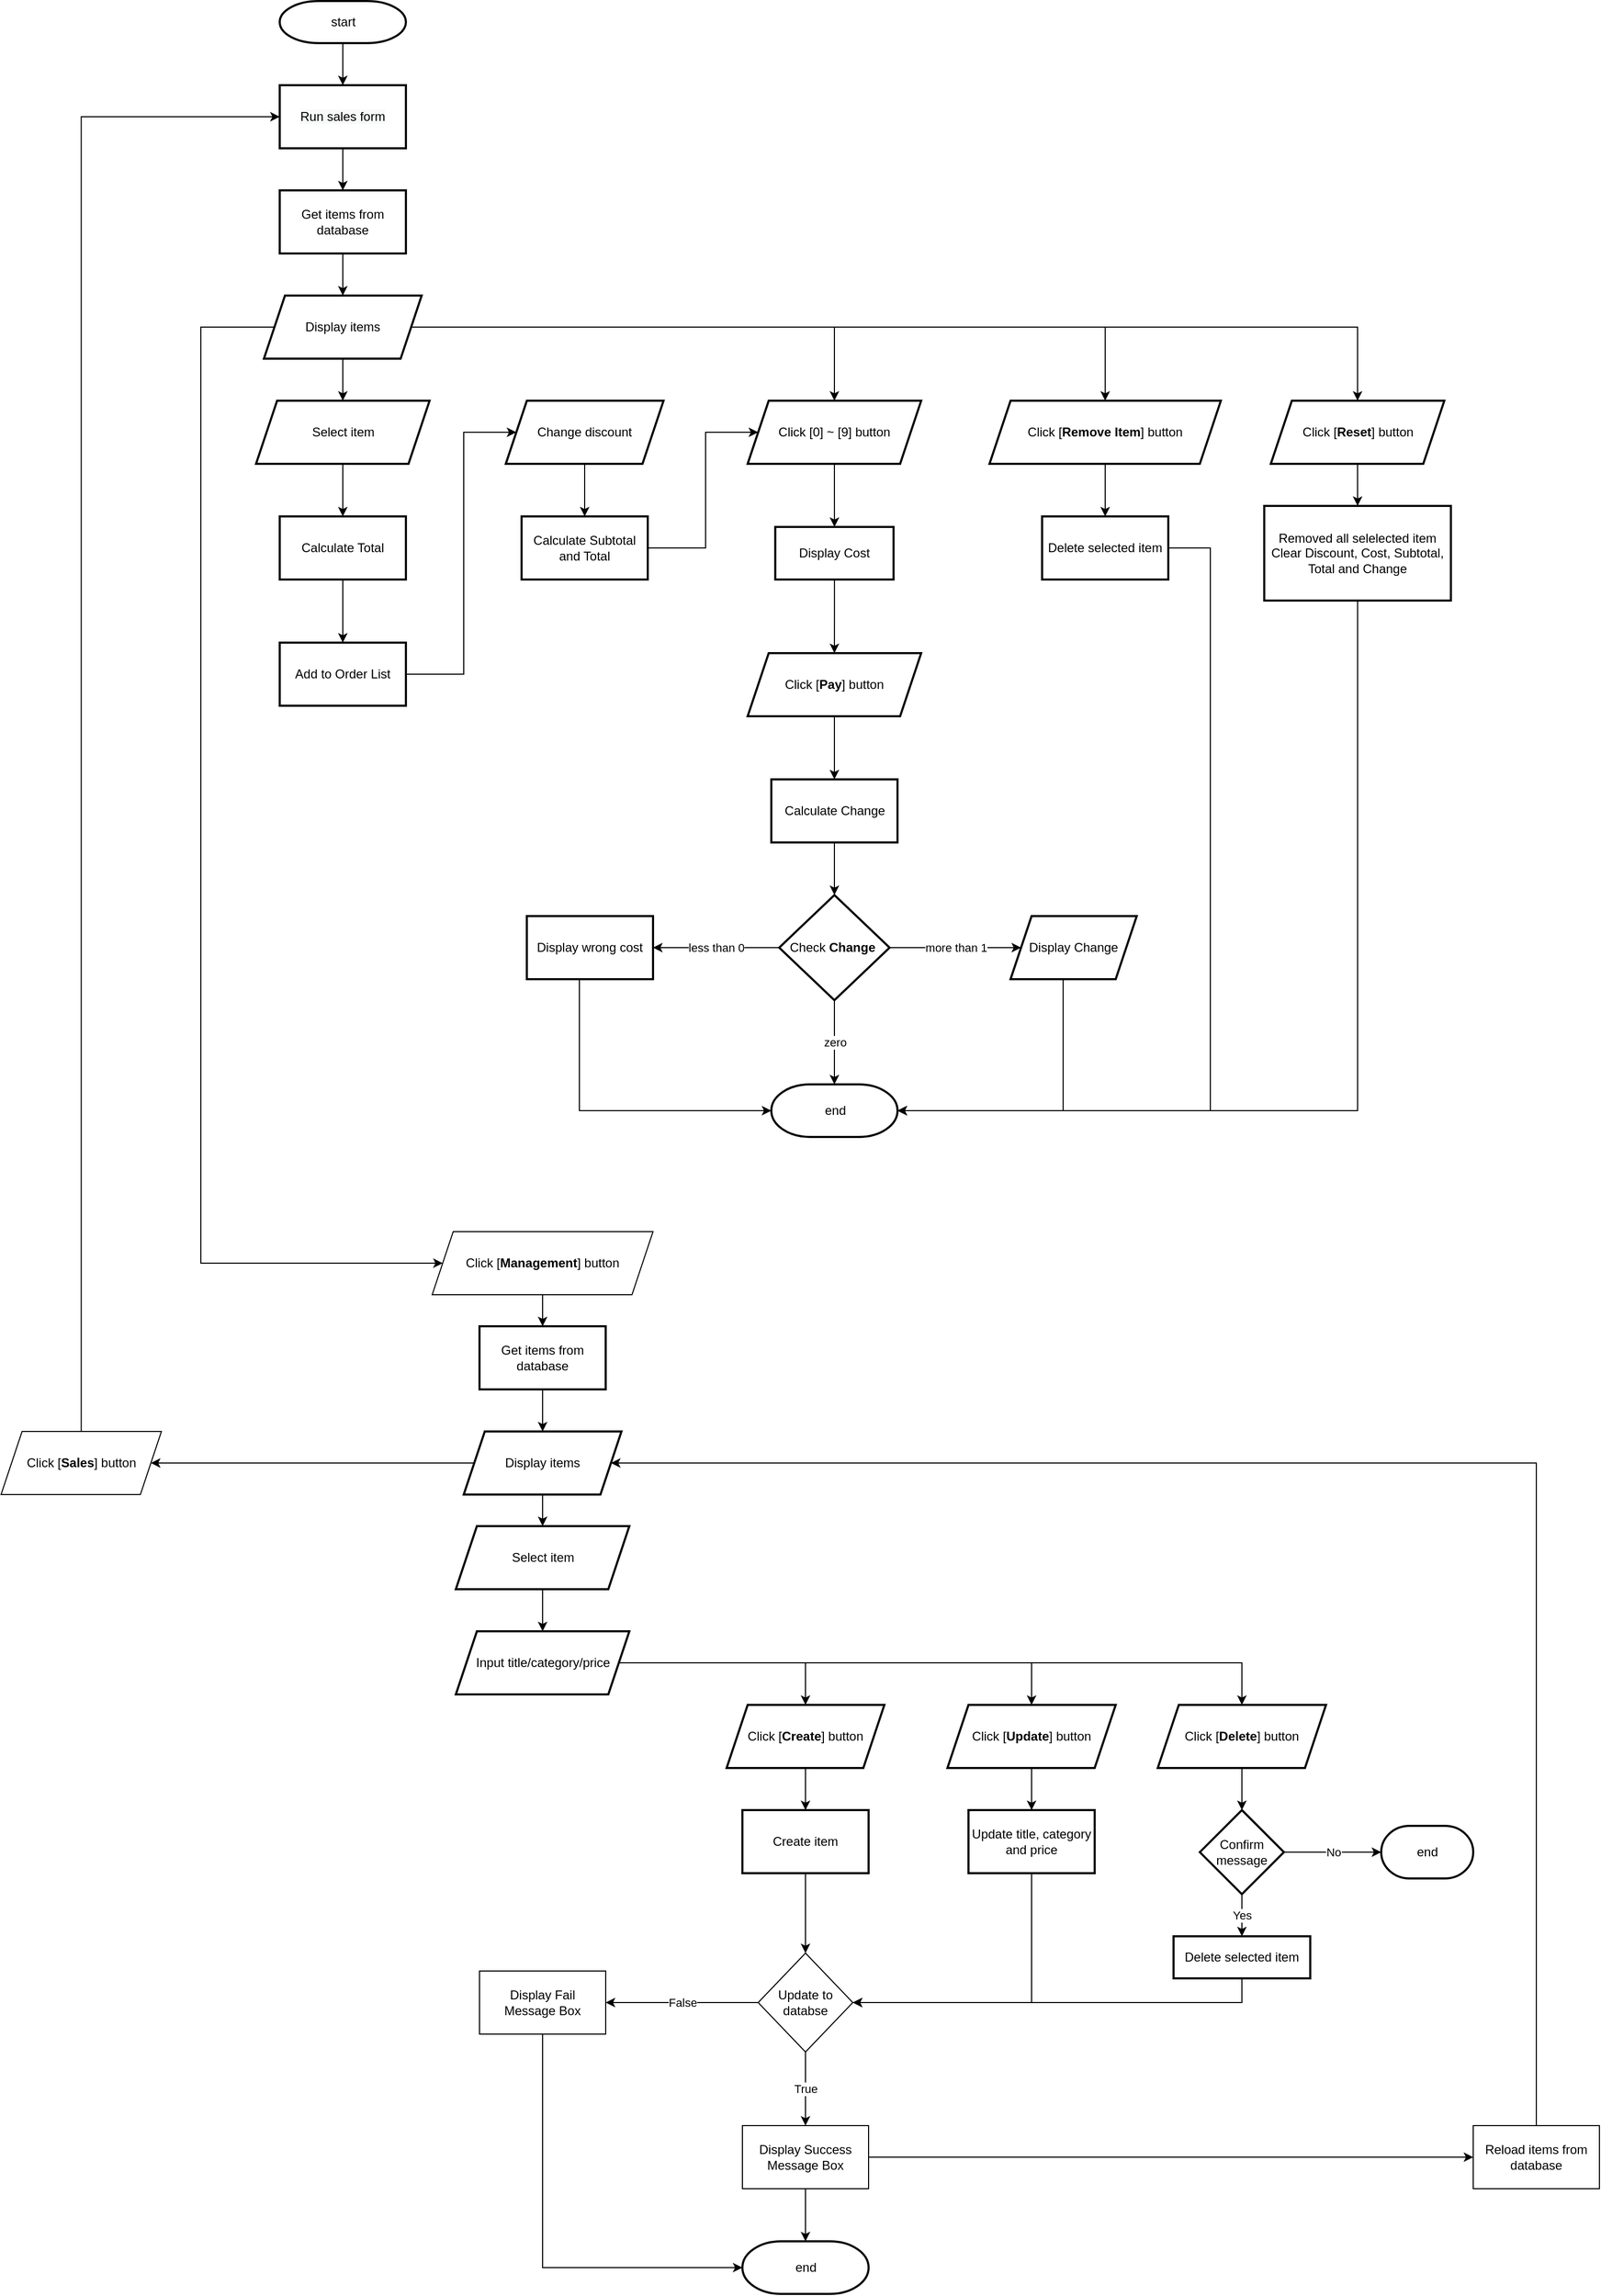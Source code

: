 <mxfile version="15.8.2" type="device"><diagram id="6a731a19-8d31-9384-78a2-239565b7b9f0" name="Page-1"><mxGraphModel dx="2370" dy="1177" grid="1" gridSize="10" guides="1" tooltips="1" connect="1" arrows="1" fold="1" page="1" pageScale="1" pageWidth="1169" pageHeight="827" background="none" math="0" shadow="0"><root><mxCell id="0"/><mxCell id="1" parent="0"/><mxCell id="x4Tt1Sbe2UtSjsw-qgJu-62" value="" style="edgeStyle=orthogonalEdgeStyle;rounded=0;orthogonalLoop=1;jettySize=auto;html=1;" parent="1" source="2" target="x4Tt1Sbe2UtSjsw-qgJu-61" edge="1"><mxGeometry relative="1" as="geometry"/></mxCell><mxCell id="2" value="start" style="shape=mxgraph.flowchart.terminator;strokeWidth=2;gradientColor=none;gradientDirection=north;fontStyle=0;html=1;" parent="1" vertex="1"><mxGeometry x="305" y="20" width="120" height="40" as="geometry"/></mxCell><mxCell id="x4Tt1Sbe2UtSjsw-qgJu-65" value="" style="edgeStyle=orthogonalEdgeStyle;rounded=0;orthogonalLoop=1;jettySize=auto;html=1;" parent="1" source="x4Tt1Sbe2UtSjsw-qgJu-59" target="x4Tt1Sbe2UtSjsw-qgJu-64" edge="1"><mxGeometry relative="1" as="geometry"/></mxCell><mxCell id="x4Tt1Sbe2UtSjsw-qgJu-59" value="Get items from database" style="whiteSpace=wrap;html=1;fontStyle=0;strokeWidth=2;gradientDirection=north;" parent="1" vertex="1"><mxGeometry x="305" y="200" width="120" height="60" as="geometry"/></mxCell><mxCell id="x4Tt1Sbe2UtSjsw-qgJu-63" style="edgeStyle=orthogonalEdgeStyle;rounded=0;orthogonalLoop=1;jettySize=auto;html=1;entryX=0.5;entryY=0;entryDx=0;entryDy=0;" parent="1" source="x4Tt1Sbe2UtSjsw-qgJu-61" target="x4Tt1Sbe2UtSjsw-qgJu-59" edge="1"><mxGeometry relative="1" as="geometry"/></mxCell><mxCell id="x4Tt1Sbe2UtSjsw-qgJu-61" value="&#10;&#10;&lt;span style=&quot;color: rgb(0, 0, 0); font-family: helvetica; font-size: 12px; font-style: normal; font-weight: 400; letter-spacing: normal; text-align: center; text-indent: 0px; text-transform: none; word-spacing: 0px; background-color: rgb(248, 249, 250); display: inline; float: none;&quot;&gt;Run sales form&lt;/span&gt;&#10;&#10;" style="whiteSpace=wrap;html=1;fontStyle=0;strokeWidth=2;gradientDirection=north;" parent="1" vertex="1"><mxGeometry x="305" y="100" width="120" height="60" as="geometry"/></mxCell><mxCell id="x4Tt1Sbe2UtSjsw-qgJu-118" style="edgeStyle=orthogonalEdgeStyle;rounded=0;orthogonalLoop=1;jettySize=auto;html=1;" parent="1" source="x4Tt1Sbe2UtSjsw-qgJu-64" target="x4Tt1Sbe2UtSjsw-qgJu-68" edge="1"><mxGeometry relative="1" as="geometry"/></mxCell><mxCell id="x4Tt1Sbe2UtSjsw-qgJu-120" style="edgeStyle=orthogonalEdgeStyle;rounded=0;orthogonalLoop=1;jettySize=auto;html=1;entryX=0.5;entryY=0;entryDx=0;entryDy=0;" parent="1" source="x4Tt1Sbe2UtSjsw-qgJu-64" target="x4Tt1Sbe2UtSjsw-qgJu-72" edge="1"><mxGeometry relative="1" as="geometry"/></mxCell><mxCell id="x4Tt1Sbe2UtSjsw-qgJu-121" style="edgeStyle=orthogonalEdgeStyle;rounded=0;orthogonalLoop=1;jettySize=auto;html=1;" parent="1" source="x4Tt1Sbe2UtSjsw-qgJu-64" target="x4Tt1Sbe2UtSjsw-qgJu-86" edge="1"><mxGeometry relative="1" as="geometry"/></mxCell><mxCell id="x4Tt1Sbe2UtSjsw-qgJu-122" style="edgeStyle=orthogonalEdgeStyle;rounded=0;orthogonalLoop=1;jettySize=auto;html=1;entryX=0.5;entryY=0;entryDx=0;entryDy=0;" parent="1" source="x4Tt1Sbe2UtSjsw-qgJu-64" target="x4Tt1Sbe2UtSjsw-qgJu-87" edge="1"><mxGeometry relative="1" as="geometry"/></mxCell><mxCell id="AsZ0cUe2MD5nMm32Y8iq-48" style="edgeStyle=orthogonalEdgeStyle;rounded=0;orthogonalLoop=1;jettySize=auto;html=1;entryX=0;entryY=0.5;entryDx=0;entryDy=0;" edge="1" parent="1" source="x4Tt1Sbe2UtSjsw-qgJu-64" target="AsZ0cUe2MD5nMm32Y8iq-2"><mxGeometry relative="1" as="geometry"><Array as="points"><mxPoint x="230" y="330"/><mxPoint x="230" y="1220"/></Array></mxGeometry></mxCell><mxCell id="x4Tt1Sbe2UtSjsw-qgJu-64" value="Display items" style="shape=parallelogram;perimeter=parallelogramPerimeter;whiteSpace=wrap;html=1;fixedSize=1;fontStyle=0;strokeWidth=2;gradientDirection=north;" parent="1" vertex="1"><mxGeometry x="290" y="300" width="150" height="60" as="geometry"/></mxCell><mxCell id="x4Tt1Sbe2UtSjsw-qgJu-71" value="" style="edgeStyle=orthogonalEdgeStyle;rounded=0;orthogonalLoop=1;jettySize=auto;html=1;" parent="1" source="x4Tt1Sbe2UtSjsw-qgJu-68" target="x4Tt1Sbe2UtSjsw-qgJu-70" edge="1"><mxGeometry relative="1" as="geometry"/></mxCell><mxCell id="x4Tt1Sbe2UtSjsw-qgJu-68" value="Select item" style="shape=parallelogram;perimeter=parallelogramPerimeter;whiteSpace=wrap;html=1;fixedSize=1;fontStyle=0;strokeWidth=2;gradientDirection=north;" parent="1" vertex="1"><mxGeometry x="282.5" y="400" width="165" height="60" as="geometry"/></mxCell><mxCell id="o40M3J4lHDbZsuL17IIp-46" value="" style="edgeStyle=orthogonalEdgeStyle;rounded=0;orthogonalLoop=1;jettySize=auto;html=1;" parent="1" source="x4Tt1Sbe2UtSjsw-qgJu-70" target="o40M3J4lHDbZsuL17IIp-45" edge="1"><mxGeometry relative="1" as="geometry"/></mxCell><mxCell id="x4Tt1Sbe2UtSjsw-qgJu-70" value="Calculate Total" style="whiteSpace=wrap;html=1;fontStyle=0;strokeWidth=2;gradientDirection=north;" parent="1" vertex="1"><mxGeometry x="305" y="510" width="120" height="60" as="geometry"/></mxCell><mxCell id="x4Tt1Sbe2UtSjsw-qgJu-75" value="" style="edgeStyle=orthogonalEdgeStyle;rounded=0;orthogonalLoop=1;jettySize=auto;html=1;" parent="1" source="x4Tt1Sbe2UtSjsw-qgJu-72" target="x4Tt1Sbe2UtSjsw-qgJu-74" edge="1"><mxGeometry relative="1" as="geometry"/></mxCell><mxCell id="x4Tt1Sbe2UtSjsw-qgJu-72" value="Click [0] ~ [9] button" style="shape=parallelogram;perimeter=parallelogramPerimeter;whiteSpace=wrap;html=1;fixedSize=1;fontStyle=0;strokeWidth=2;gradientDirection=north;" parent="1" vertex="1"><mxGeometry x="750" y="400" width="165" height="60" as="geometry"/></mxCell><mxCell id="x4Tt1Sbe2UtSjsw-qgJu-115" style="edgeStyle=orthogonalEdgeStyle;rounded=0;orthogonalLoop=1;jettySize=auto;html=1;entryX=0.5;entryY=0;entryDx=0;entryDy=0;" parent="1" source="x4Tt1Sbe2UtSjsw-qgJu-74" target="x4Tt1Sbe2UtSjsw-qgJu-85" edge="1"><mxGeometry relative="1" as="geometry"/></mxCell><mxCell id="x4Tt1Sbe2UtSjsw-qgJu-74" value="Display Cost" style="whiteSpace=wrap;html=1;fontStyle=0;strokeWidth=2;gradientDirection=north;" parent="1" vertex="1"><mxGeometry x="776.25" y="520" width="112.5" height="50" as="geometry"/></mxCell><mxCell id="x4Tt1Sbe2UtSjsw-qgJu-79" value="" style="edgeStyle=orthogonalEdgeStyle;rounded=0;orthogonalLoop=1;jettySize=auto;html=1;" parent="1" source="x4Tt1Sbe2UtSjsw-qgJu-76" target="x4Tt1Sbe2UtSjsw-qgJu-78" edge="1"><mxGeometry relative="1" as="geometry"/></mxCell><mxCell id="x4Tt1Sbe2UtSjsw-qgJu-76" value="Change discount" style="shape=parallelogram;perimeter=parallelogramPerimeter;whiteSpace=wrap;html=1;fixedSize=1;fontStyle=0;strokeWidth=2;gradientDirection=north;" parent="1" vertex="1"><mxGeometry x="520" y="400" width="150" height="60" as="geometry"/></mxCell><mxCell id="x4Tt1Sbe2UtSjsw-qgJu-117" style="edgeStyle=orthogonalEdgeStyle;rounded=0;orthogonalLoop=1;jettySize=auto;html=1;entryX=0;entryY=0.5;entryDx=0;entryDy=0;" parent="1" source="x4Tt1Sbe2UtSjsw-qgJu-78" target="x4Tt1Sbe2UtSjsw-qgJu-72" edge="1"><mxGeometry relative="1" as="geometry"><Array as="points"><mxPoint x="710" y="540"/><mxPoint x="710" y="430"/></Array></mxGeometry></mxCell><mxCell id="x4Tt1Sbe2UtSjsw-qgJu-78" value="Calculate Subtotal&lt;br&gt;and Total" style="whiteSpace=wrap;html=1;fontStyle=0;strokeWidth=2;gradientDirection=north;" parent="1" vertex="1"><mxGeometry x="535" y="510" width="120" height="60" as="geometry"/></mxCell><mxCell id="x4Tt1Sbe2UtSjsw-qgJu-98" value="" style="edgeStyle=orthogonalEdgeStyle;rounded=0;orthogonalLoop=1;jettySize=auto;html=1;" parent="1" source="x4Tt1Sbe2UtSjsw-qgJu-85" target="x4Tt1Sbe2UtSjsw-qgJu-97" edge="1"><mxGeometry relative="1" as="geometry"/></mxCell><mxCell id="x4Tt1Sbe2UtSjsw-qgJu-85" value="Click [&lt;b&gt;Pay&lt;/b&gt;] button" style="shape=parallelogram;perimeter=parallelogramPerimeter;whiteSpace=wrap;html=1;fixedSize=1;fontStyle=0;strokeWidth=2;gradientDirection=north;" parent="1" vertex="1"><mxGeometry x="750" y="640" width="165" height="60" as="geometry"/></mxCell><mxCell id="x4Tt1Sbe2UtSjsw-qgJu-112" value="" style="edgeStyle=orthogonalEdgeStyle;rounded=0;orthogonalLoop=1;jettySize=auto;html=1;" parent="1" source="x4Tt1Sbe2UtSjsw-qgJu-86" target="x4Tt1Sbe2UtSjsw-qgJu-111" edge="1"><mxGeometry relative="1" as="geometry"/></mxCell><mxCell id="x4Tt1Sbe2UtSjsw-qgJu-86" value="Click [&lt;b&gt;Remove Item&lt;/b&gt;] button" style="shape=parallelogram;perimeter=parallelogramPerimeter;whiteSpace=wrap;html=1;fixedSize=1;fontStyle=0;strokeWidth=2;gradientDirection=north;" parent="1" vertex="1"><mxGeometry x="980" y="400" width="220" height="60" as="geometry"/></mxCell><mxCell id="x4Tt1Sbe2UtSjsw-qgJu-114" value="" style="edgeStyle=orthogonalEdgeStyle;rounded=0;orthogonalLoop=1;jettySize=auto;html=1;" parent="1" source="x4Tt1Sbe2UtSjsw-qgJu-87" target="x4Tt1Sbe2UtSjsw-qgJu-113" edge="1"><mxGeometry relative="1" as="geometry"/></mxCell><mxCell id="x4Tt1Sbe2UtSjsw-qgJu-87" value="Click [&lt;b&gt;Reset&lt;/b&gt;] button" style="shape=parallelogram;perimeter=parallelogramPerimeter;whiteSpace=wrap;html=1;fixedSize=1;fontStyle=0;strokeWidth=2;gradientDirection=north;" parent="1" vertex="1"><mxGeometry x="1247.5" y="400" width="165" height="60" as="geometry"/></mxCell><mxCell id="x4Tt1Sbe2UtSjsw-qgJu-100" value="" style="edgeStyle=orthogonalEdgeStyle;rounded=0;orthogonalLoop=1;jettySize=auto;html=1;" parent="1" source="x4Tt1Sbe2UtSjsw-qgJu-97" target="x4Tt1Sbe2UtSjsw-qgJu-99" edge="1"><mxGeometry relative="1" as="geometry"/></mxCell><mxCell id="x4Tt1Sbe2UtSjsw-qgJu-97" value="Calculate Change" style="whiteSpace=wrap;html=1;fontStyle=0;strokeWidth=2;gradientDirection=north;" parent="1" vertex="1"><mxGeometry x="772.5" y="760" width="120" height="60" as="geometry"/></mxCell><mxCell id="x4Tt1Sbe2UtSjsw-qgJu-104" value="more than 1" style="edgeStyle=orthogonalEdgeStyle;rounded=0;orthogonalLoop=1;jettySize=auto;html=1;" parent="1" source="x4Tt1Sbe2UtSjsw-qgJu-99" target="x4Tt1Sbe2UtSjsw-qgJu-103" edge="1"><mxGeometry relative="1" as="geometry"/></mxCell><mxCell id="x4Tt1Sbe2UtSjsw-qgJu-108" value="zero" style="edgeStyle=orthogonalEdgeStyle;rounded=0;orthogonalLoop=1;jettySize=auto;html=1;entryX=0.5;entryY=0;entryDx=0;entryDy=0;entryPerimeter=0;" parent="1" source="x4Tt1Sbe2UtSjsw-qgJu-99" target="x4Tt1Sbe2UtSjsw-qgJu-107" edge="1"><mxGeometry relative="1" as="geometry"/></mxCell><mxCell id="x4Tt1Sbe2UtSjsw-qgJu-110" value="less than 0" style="edgeStyle=orthogonalEdgeStyle;rounded=0;orthogonalLoop=1;jettySize=auto;html=1;" parent="1" source="x4Tt1Sbe2UtSjsw-qgJu-99" target="x4Tt1Sbe2UtSjsw-qgJu-109" edge="1"><mxGeometry relative="1" as="geometry"/></mxCell><mxCell id="x4Tt1Sbe2UtSjsw-qgJu-99" value="Check &lt;b&gt;Change&amp;nbsp;&lt;/b&gt;" style="rhombus;whiteSpace=wrap;html=1;fontStyle=0;strokeWidth=2;gradientDirection=north;" parent="1" vertex="1"><mxGeometry x="780" y="870" width="105" height="100" as="geometry"/></mxCell><mxCell id="o40M3J4lHDbZsuL17IIp-50" style="edgeStyle=orthogonalEdgeStyle;rounded=0;orthogonalLoop=1;jettySize=auto;html=1;entryX=1;entryY=0.5;entryDx=0;entryDy=0;entryPerimeter=0;" parent="1" source="x4Tt1Sbe2UtSjsw-qgJu-103" target="x4Tt1Sbe2UtSjsw-qgJu-107" edge="1"><mxGeometry relative="1" as="geometry"><Array as="points"><mxPoint x="1050" y="1075"/></Array></mxGeometry></mxCell><mxCell id="x4Tt1Sbe2UtSjsw-qgJu-103" value="Display Change" style="shape=parallelogram;perimeter=parallelogramPerimeter;whiteSpace=wrap;html=1;fixedSize=1;fontStyle=0;strokeWidth=2;gradientDirection=north;" parent="1" vertex="1"><mxGeometry x="1000" y="890" width="120" height="60" as="geometry"/></mxCell><mxCell id="x4Tt1Sbe2UtSjsw-qgJu-107" value="end" style="shape=mxgraph.flowchart.terminator;strokeWidth=2;gradientColor=none;gradientDirection=north;fontStyle=0;html=1;" parent="1" vertex="1"><mxGeometry x="772.5" y="1050" width="120" height="50" as="geometry"/></mxCell><mxCell id="o40M3J4lHDbZsuL17IIp-49" style="edgeStyle=orthogonalEdgeStyle;rounded=0;orthogonalLoop=1;jettySize=auto;html=1;entryX=0;entryY=0.5;entryDx=0;entryDy=0;entryPerimeter=0;" parent="1" source="x4Tt1Sbe2UtSjsw-qgJu-109" target="x4Tt1Sbe2UtSjsw-qgJu-107" edge="1"><mxGeometry relative="1" as="geometry"><Array as="points"><mxPoint x="590" y="1075"/></Array></mxGeometry></mxCell><mxCell id="x4Tt1Sbe2UtSjsw-qgJu-109" value="Display wrong cost" style="whiteSpace=wrap;html=1;fontStyle=0;strokeWidth=2;gradientDirection=north;" parent="1" vertex="1"><mxGeometry x="540" y="890" width="120" height="60" as="geometry"/></mxCell><mxCell id="x4Tt1Sbe2UtSjsw-qgJu-128" style="edgeStyle=orthogonalEdgeStyle;rounded=0;orthogonalLoop=1;jettySize=auto;html=1;entryX=1;entryY=0.5;entryDx=0;entryDy=0;entryPerimeter=0;" parent="1" source="x4Tt1Sbe2UtSjsw-qgJu-111" target="x4Tt1Sbe2UtSjsw-qgJu-107" edge="1"><mxGeometry relative="1" as="geometry"><Array as="points"><mxPoint x="1190" y="540"/><mxPoint x="1190" y="1075"/></Array></mxGeometry></mxCell><mxCell id="x4Tt1Sbe2UtSjsw-qgJu-111" value="Delete selected item" style="whiteSpace=wrap;html=1;fontStyle=0;strokeWidth=2;gradientDirection=north;" parent="1" vertex="1"><mxGeometry x="1030" y="510" width="120" height="60" as="geometry"/></mxCell><mxCell id="x4Tt1Sbe2UtSjsw-qgJu-127" style="edgeStyle=orthogonalEdgeStyle;rounded=0;orthogonalLoop=1;jettySize=auto;html=1;entryX=1;entryY=0.5;entryDx=0;entryDy=0;entryPerimeter=0;" parent="1" source="x4Tt1Sbe2UtSjsw-qgJu-113" target="x4Tt1Sbe2UtSjsw-qgJu-107" edge="1"><mxGeometry relative="1" as="geometry"><Array as="points"><mxPoint x="1330" y="1075"/></Array></mxGeometry></mxCell><mxCell id="x4Tt1Sbe2UtSjsw-qgJu-113" value="Removed all selelected item&lt;br&gt;Clear Discount, Cost, Subtotal, Total and Change" style="whiteSpace=wrap;html=1;fontStyle=0;strokeWidth=2;gradientDirection=north;" parent="1" vertex="1"><mxGeometry x="1241.25" y="500" width="177.5" height="90" as="geometry"/></mxCell><mxCell id="o40M3J4lHDbZsuL17IIp-47" style="edgeStyle=orthogonalEdgeStyle;rounded=0;orthogonalLoop=1;jettySize=auto;html=1;entryX=0;entryY=0.5;entryDx=0;entryDy=0;" parent="1" source="o40M3J4lHDbZsuL17IIp-45" target="x4Tt1Sbe2UtSjsw-qgJu-76" edge="1"><mxGeometry relative="1" as="geometry"><Array as="points"><mxPoint x="480" y="660"/><mxPoint x="480" y="430"/></Array></mxGeometry></mxCell><mxCell id="o40M3J4lHDbZsuL17IIp-45" value="Add to Order List" style="whiteSpace=wrap;html=1;fontStyle=0;strokeWidth=2;gradientDirection=north;" parent="1" vertex="1"><mxGeometry x="305" y="630" width="120" height="60" as="geometry"/></mxCell><mxCell id="AsZ0cUe2MD5nMm32Y8iq-37" style="edgeStyle=orthogonalEdgeStyle;rounded=0;orthogonalLoop=1;jettySize=auto;html=1;entryX=0.5;entryY=0;entryDx=0;entryDy=0;" edge="1" parent="1" source="AsZ0cUe2MD5nMm32Y8iq-2" target="AsZ0cUe2MD5nMm32Y8iq-4"><mxGeometry relative="1" as="geometry"/></mxCell><mxCell id="AsZ0cUe2MD5nMm32Y8iq-2" value="Click [&lt;b&gt;Management&lt;/b&gt;] button" style="shape=parallelogram;perimeter=parallelogramPerimeter;whiteSpace=wrap;html=1;fixedSize=1;" vertex="1" parent="1"><mxGeometry x="450" y="1190" width="210" height="60" as="geometry"/></mxCell><mxCell id="AsZ0cUe2MD5nMm32Y8iq-46" style="edgeStyle=orthogonalEdgeStyle;rounded=0;orthogonalLoop=1;jettySize=auto;html=1;" edge="1" parent="1" source="AsZ0cUe2MD5nMm32Y8iq-3" target="x4Tt1Sbe2UtSjsw-qgJu-61"><mxGeometry relative="1" as="geometry"><Array as="points"><mxPoint x="116" y="130"/></Array></mxGeometry></mxCell><mxCell id="AsZ0cUe2MD5nMm32Y8iq-3" value="Click [&lt;b&gt;Sales&lt;/b&gt;] button" style="shape=parallelogram;perimeter=parallelogramPerimeter;whiteSpace=wrap;html=1;fixedSize=1;" vertex="1" parent="1"><mxGeometry x="40" y="1380" width="152.5" height="60" as="geometry"/></mxCell><mxCell id="AsZ0cUe2MD5nMm32Y8iq-36" style="edgeStyle=orthogonalEdgeStyle;rounded=0;orthogonalLoop=1;jettySize=auto;html=1;entryX=0.5;entryY=0;entryDx=0;entryDy=0;" edge="1" parent="1" source="AsZ0cUe2MD5nMm32Y8iq-4" target="AsZ0cUe2MD5nMm32Y8iq-5"><mxGeometry relative="1" as="geometry"/></mxCell><mxCell id="AsZ0cUe2MD5nMm32Y8iq-4" value="Get items from database" style="whiteSpace=wrap;html=1;fontStyle=0;strokeWidth=2;gradientDirection=north;" vertex="1" parent="1"><mxGeometry x="495" y="1280" width="120" height="60" as="geometry"/></mxCell><mxCell id="AsZ0cUe2MD5nMm32Y8iq-38" style="edgeStyle=orthogonalEdgeStyle;rounded=0;orthogonalLoop=1;jettySize=auto;html=1;entryX=0.5;entryY=0;entryDx=0;entryDy=0;" edge="1" parent="1" source="AsZ0cUe2MD5nMm32Y8iq-5" target="AsZ0cUe2MD5nMm32Y8iq-7"><mxGeometry relative="1" as="geometry"/></mxCell><mxCell id="AsZ0cUe2MD5nMm32Y8iq-51" style="edgeStyle=orthogonalEdgeStyle;rounded=0;orthogonalLoop=1;jettySize=auto;html=1;" edge="1" parent="1" source="AsZ0cUe2MD5nMm32Y8iq-5" target="AsZ0cUe2MD5nMm32Y8iq-3"><mxGeometry relative="1" as="geometry"/></mxCell><mxCell id="AsZ0cUe2MD5nMm32Y8iq-5" value="Display items" style="shape=parallelogram;perimeter=parallelogramPerimeter;whiteSpace=wrap;html=1;fixedSize=1;fontStyle=0;strokeWidth=2;gradientDirection=north;" vertex="1" parent="1"><mxGeometry x="480" y="1380" width="150" height="60" as="geometry"/></mxCell><mxCell id="AsZ0cUe2MD5nMm32Y8iq-42" value="" style="edgeStyle=orthogonalEdgeStyle;rounded=0;orthogonalLoop=1;jettySize=auto;html=1;" edge="1" parent="1" source="AsZ0cUe2MD5nMm32Y8iq-7" target="AsZ0cUe2MD5nMm32Y8iq-41"><mxGeometry relative="1" as="geometry"/></mxCell><mxCell id="AsZ0cUe2MD5nMm32Y8iq-7" value="Select item" style="shape=parallelogram;perimeter=parallelogramPerimeter;whiteSpace=wrap;html=1;fixedSize=1;fontStyle=0;strokeWidth=2;gradientDirection=north;" vertex="1" parent="1"><mxGeometry x="472.5" y="1470" width="165" height="60" as="geometry"/></mxCell><mxCell id="AsZ0cUe2MD5nMm32Y8iq-15" style="edgeStyle=orthogonalEdgeStyle;rounded=0;orthogonalLoop=1;jettySize=auto;html=1;" edge="1" parent="1" source="AsZ0cUe2MD5nMm32Y8iq-8" target="AsZ0cUe2MD5nMm32Y8iq-14"><mxGeometry relative="1" as="geometry"/></mxCell><mxCell id="AsZ0cUe2MD5nMm32Y8iq-8" value="Click [&lt;b&gt;Create&lt;/b&gt;] button" style="shape=parallelogram;perimeter=parallelogramPerimeter;whiteSpace=wrap;html=1;fixedSize=1;fontStyle=0;strokeWidth=2;gradientDirection=north;" vertex="1" parent="1"><mxGeometry x="730" y="1640" width="150" height="60" as="geometry"/></mxCell><mxCell id="AsZ0cUe2MD5nMm32Y8iq-16" style="edgeStyle=orthogonalEdgeStyle;rounded=0;orthogonalLoop=1;jettySize=auto;html=1;entryX=0.5;entryY=0;entryDx=0;entryDy=0;" edge="1" parent="1" source="AsZ0cUe2MD5nMm32Y8iq-9" target="AsZ0cUe2MD5nMm32Y8iq-13"><mxGeometry relative="1" as="geometry"/></mxCell><mxCell id="AsZ0cUe2MD5nMm32Y8iq-9" value="Click [&lt;b&gt;Update&lt;/b&gt;] button" style="shape=parallelogram;perimeter=parallelogramPerimeter;whiteSpace=wrap;html=1;fixedSize=1;fontStyle=0;strokeWidth=2;gradientDirection=north;" vertex="1" parent="1"><mxGeometry x="940" y="1640" width="160" height="60" as="geometry"/></mxCell><mxCell id="AsZ0cUe2MD5nMm32Y8iq-57" value="" style="edgeStyle=orthogonalEdgeStyle;rounded=0;orthogonalLoop=1;jettySize=auto;html=1;" edge="1" parent="1" source="AsZ0cUe2MD5nMm32Y8iq-10" target="AsZ0cUe2MD5nMm32Y8iq-56"><mxGeometry relative="1" as="geometry"/></mxCell><mxCell id="AsZ0cUe2MD5nMm32Y8iq-10" value="Click [&lt;b&gt;Delete&lt;/b&gt;] button" style="shape=parallelogram;perimeter=parallelogramPerimeter;whiteSpace=wrap;html=1;fixedSize=1;fontStyle=0;strokeWidth=2;gradientDirection=north;" vertex="1" parent="1"><mxGeometry x="1140" y="1640" width="160" height="60" as="geometry"/></mxCell><mxCell id="AsZ0cUe2MD5nMm32Y8iq-26" style="edgeStyle=orthogonalEdgeStyle;rounded=0;orthogonalLoop=1;jettySize=auto;html=1;entryX=1;entryY=0.5;entryDx=0;entryDy=0;" edge="1" parent="1" source="AsZ0cUe2MD5nMm32Y8iq-11" target="AsZ0cUe2MD5nMm32Y8iq-18"><mxGeometry relative="1" as="geometry"><Array as="points"><mxPoint x="1220" y="1923"/></Array></mxGeometry></mxCell><mxCell id="AsZ0cUe2MD5nMm32Y8iq-11" value="Delete selected item" style="whiteSpace=wrap;html=1;fontStyle=0;strokeWidth=2;gradientDirection=north;" vertex="1" parent="1"><mxGeometry x="1155" y="1860" width="130" height="40" as="geometry"/></mxCell><mxCell id="AsZ0cUe2MD5nMm32Y8iq-24" style="edgeStyle=orthogonalEdgeStyle;rounded=0;orthogonalLoop=1;jettySize=auto;html=1;" edge="1" parent="1" source="AsZ0cUe2MD5nMm32Y8iq-13" target="AsZ0cUe2MD5nMm32Y8iq-18"><mxGeometry relative="1" as="geometry"><Array as="points"><mxPoint x="1020" y="1923"/></Array></mxGeometry></mxCell><mxCell id="AsZ0cUe2MD5nMm32Y8iq-13" value="Update title, category and price" style="whiteSpace=wrap;html=1;fontStyle=0;strokeWidth=2;gradientDirection=north;" vertex="1" parent="1"><mxGeometry x="960" y="1740" width="120" height="60" as="geometry"/></mxCell><mxCell id="AsZ0cUe2MD5nMm32Y8iq-27" style="edgeStyle=orthogonalEdgeStyle;rounded=0;orthogonalLoop=1;jettySize=auto;html=1;entryX=0.5;entryY=0;entryDx=0;entryDy=0;" edge="1" parent="1" source="AsZ0cUe2MD5nMm32Y8iq-14" target="AsZ0cUe2MD5nMm32Y8iq-18"><mxGeometry relative="1" as="geometry"/></mxCell><mxCell id="AsZ0cUe2MD5nMm32Y8iq-14" value="Create item" style="whiteSpace=wrap;html=1;fontStyle=0;strokeWidth=2;gradientDirection=north;" vertex="1" parent="1"><mxGeometry x="745" y="1740" width="120" height="60" as="geometry"/></mxCell><mxCell id="AsZ0cUe2MD5nMm32Y8iq-28" value="False" style="edgeStyle=orthogonalEdgeStyle;rounded=0;orthogonalLoop=1;jettySize=auto;html=1;entryX=1;entryY=0.5;entryDx=0;entryDy=0;" edge="1" parent="1" source="AsZ0cUe2MD5nMm32Y8iq-18" target="AsZ0cUe2MD5nMm32Y8iq-21"><mxGeometry relative="1" as="geometry"/></mxCell><mxCell id="AsZ0cUe2MD5nMm32Y8iq-29" value="True" style="edgeStyle=orthogonalEdgeStyle;rounded=0;orthogonalLoop=1;jettySize=auto;html=1;entryX=0.5;entryY=0;entryDx=0;entryDy=0;" edge="1" parent="1" source="AsZ0cUe2MD5nMm32Y8iq-18" target="AsZ0cUe2MD5nMm32Y8iq-19"><mxGeometry relative="1" as="geometry"/></mxCell><mxCell id="AsZ0cUe2MD5nMm32Y8iq-18" value="Update to databse" style="rhombus;whiteSpace=wrap;html=1;" vertex="1" parent="1"><mxGeometry x="760" y="1876" width="90" height="94" as="geometry"/></mxCell><mxCell id="AsZ0cUe2MD5nMm32Y8iq-34" value="" style="edgeStyle=orthogonalEdgeStyle;rounded=0;orthogonalLoop=1;jettySize=auto;html=1;" edge="1" parent="1" source="AsZ0cUe2MD5nMm32Y8iq-19" target="AsZ0cUe2MD5nMm32Y8iq-33"><mxGeometry relative="1" as="geometry"><mxPoint x="460" y="2070" as="targetPoint"/></mxGeometry></mxCell><mxCell id="AsZ0cUe2MD5nMm32Y8iq-53" style="edgeStyle=orthogonalEdgeStyle;rounded=0;orthogonalLoop=1;jettySize=auto;html=1;entryX=0.5;entryY=0;entryDx=0;entryDy=0;entryPerimeter=0;" edge="1" parent="1" source="AsZ0cUe2MD5nMm32Y8iq-19" target="AsZ0cUe2MD5nMm32Y8iq-52"><mxGeometry relative="1" as="geometry"/></mxCell><mxCell id="AsZ0cUe2MD5nMm32Y8iq-19" value="Display Success&lt;br&gt;Message Box" style="whiteSpace=wrap;html=1;" vertex="1" parent="1"><mxGeometry x="745" y="2040" width="120" height="60" as="geometry"/></mxCell><mxCell id="AsZ0cUe2MD5nMm32Y8iq-55" style="edgeStyle=orthogonalEdgeStyle;rounded=0;orthogonalLoop=1;jettySize=auto;html=1;entryX=0;entryY=0.5;entryDx=0;entryDy=0;entryPerimeter=0;" edge="1" parent="1" source="AsZ0cUe2MD5nMm32Y8iq-21" target="AsZ0cUe2MD5nMm32Y8iq-52"><mxGeometry relative="1" as="geometry"><Array as="points"><mxPoint x="555" y="2175"/></Array></mxGeometry></mxCell><mxCell id="AsZ0cUe2MD5nMm32Y8iq-21" value="Display Fail&lt;br&gt;Message Box" style="whiteSpace=wrap;html=1;" vertex="1" parent="1"><mxGeometry x="495" y="1893" width="120" height="60" as="geometry"/></mxCell><mxCell id="AsZ0cUe2MD5nMm32Y8iq-49" style="edgeStyle=orthogonalEdgeStyle;rounded=0;orthogonalLoop=1;jettySize=auto;html=1;entryX=1;entryY=0.5;entryDx=0;entryDy=0;" edge="1" parent="1" source="AsZ0cUe2MD5nMm32Y8iq-33" target="AsZ0cUe2MD5nMm32Y8iq-5"><mxGeometry relative="1" as="geometry"><Array as="points"><mxPoint x="1500" y="2070"/><mxPoint x="1500" y="1410"/></Array></mxGeometry></mxCell><mxCell id="AsZ0cUe2MD5nMm32Y8iq-33" value="Reload items from database" style="whiteSpace=wrap;html=1;" vertex="1" parent="1"><mxGeometry x="1440" y="2040" width="120" height="60" as="geometry"/></mxCell><mxCell id="AsZ0cUe2MD5nMm32Y8iq-43" style="edgeStyle=orthogonalEdgeStyle;rounded=0;orthogonalLoop=1;jettySize=auto;html=1;entryX=0.5;entryY=0;entryDx=0;entryDy=0;" edge="1" parent="1" source="AsZ0cUe2MD5nMm32Y8iq-41" target="AsZ0cUe2MD5nMm32Y8iq-8"><mxGeometry relative="1" as="geometry"/></mxCell><mxCell id="AsZ0cUe2MD5nMm32Y8iq-44" style="edgeStyle=orthogonalEdgeStyle;rounded=0;orthogonalLoop=1;jettySize=auto;html=1;entryX=0.5;entryY=0;entryDx=0;entryDy=0;" edge="1" parent="1" source="AsZ0cUe2MD5nMm32Y8iq-41" target="AsZ0cUe2MD5nMm32Y8iq-9"><mxGeometry relative="1" as="geometry"/></mxCell><mxCell id="AsZ0cUe2MD5nMm32Y8iq-45" style="edgeStyle=orthogonalEdgeStyle;rounded=0;orthogonalLoop=1;jettySize=auto;html=1;" edge="1" parent="1" source="AsZ0cUe2MD5nMm32Y8iq-41" target="AsZ0cUe2MD5nMm32Y8iq-10"><mxGeometry relative="1" as="geometry"/></mxCell><mxCell id="AsZ0cUe2MD5nMm32Y8iq-41" value="Input title/category/price" style="shape=parallelogram;perimeter=parallelogramPerimeter;whiteSpace=wrap;html=1;fixedSize=1;fontStyle=0;strokeWidth=2;gradientDirection=north;" vertex="1" parent="1"><mxGeometry x="472.5" y="1570" width="165" height="60" as="geometry"/></mxCell><mxCell id="AsZ0cUe2MD5nMm32Y8iq-52" value="end" style="shape=mxgraph.flowchart.terminator;strokeWidth=2;gradientColor=none;gradientDirection=north;fontStyle=0;html=1;" vertex="1" parent="1"><mxGeometry x="745" y="2150" width="120" height="50" as="geometry"/></mxCell><mxCell id="AsZ0cUe2MD5nMm32Y8iq-58" value="Yes" style="edgeStyle=orthogonalEdgeStyle;rounded=0;orthogonalLoop=1;jettySize=auto;html=1;entryX=0.5;entryY=0;entryDx=0;entryDy=0;" edge="1" parent="1" source="AsZ0cUe2MD5nMm32Y8iq-56" target="AsZ0cUe2MD5nMm32Y8iq-11"><mxGeometry relative="1" as="geometry"/></mxCell><mxCell id="AsZ0cUe2MD5nMm32Y8iq-61" value="No" style="edgeStyle=orthogonalEdgeStyle;rounded=0;orthogonalLoop=1;jettySize=auto;html=1;" edge="1" parent="1" source="AsZ0cUe2MD5nMm32Y8iq-56" target="AsZ0cUe2MD5nMm32Y8iq-60"><mxGeometry relative="1" as="geometry"/></mxCell><mxCell id="AsZ0cUe2MD5nMm32Y8iq-56" value="Confirm message" style="rhombus;whiteSpace=wrap;html=1;fontStyle=0;strokeWidth=2;gradientDirection=north;" vertex="1" parent="1"><mxGeometry x="1180" y="1740" width="80" height="80" as="geometry"/></mxCell><mxCell id="AsZ0cUe2MD5nMm32Y8iq-60" value="end" style="shape=mxgraph.flowchart.terminator;strokeWidth=2;gradientColor=none;gradientDirection=north;fontStyle=0;html=1;" vertex="1" parent="1"><mxGeometry x="1352.5" y="1755" width="87.5" height="50" as="geometry"/></mxCell></root></mxGraphModel></diagram></mxfile>